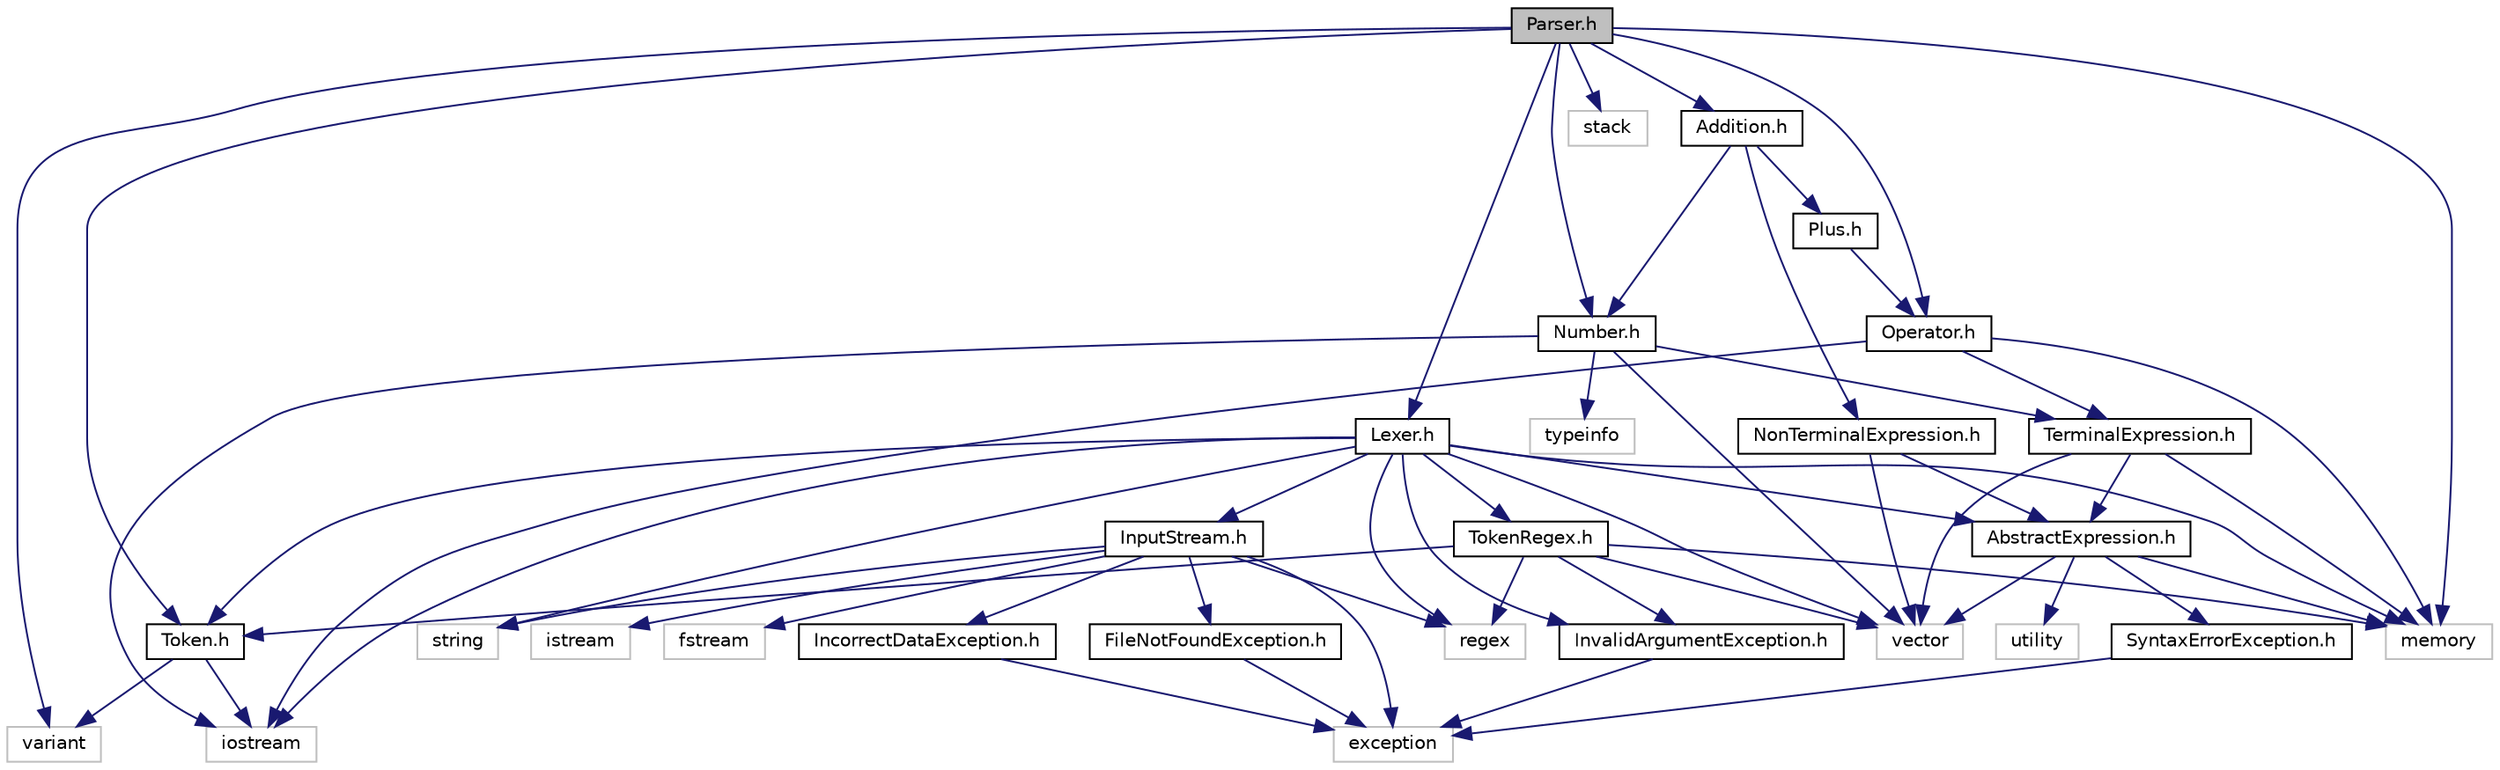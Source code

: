digraph "Parser.h"
{
 // LATEX_PDF_SIZE
  edge [fontname="Helvetica",fontsize="10",labelfontname="Helvetica",labelfontsize="10"];
  node [fontname="Helvetica",fontsize="10",shape=record];
  Node0 [label="Parser.h",height=0.2,width=0.4,color="black", fillcolor="grey75", style="filled", fontcolor="black",tooltip=" "];
  Node0 -> Node1 [color="midnightblue",fontsize="10",style="solid",fontname="Helvetica"];
  Node1 [label="Lexer.h",height=0.2,width=0.4,color="black", fillcolor="white", style="filled",URL="$_lexer_8h.html",tooltip=" "];
  Node1 -> Node2 [color="midnightblue",fontsize="10",style="solid",fontname="Helvetica"];
  Node2 [label="string",height=0.2,width=0.4,color="grey75", fillcolor="white", style="filled",tooltip=" "];
  Node1 -> Node3 [color="midnightblue",fontsize="10",style="solid",fontname="Helvetica"];
  Node3 [label="iostream",height=0.2,width=0.4,color="grey75", fillcolor="white", style="filled",tooltip=" "];
  Node1 -> Node4 [color="midnightblue",fontsize="10",style="solid",fontname="Helvetica"];
  Node4 [label="memory",height=0.2,width=0.4,color="grey75", fillcolor="white", style="filled",tooltip=" "];
  Node1 -> Node5 [color="midnightblue",fontsize="10",style="solid",fontname="Helvetica"];
  Node5 [label="vector",height=0.2,width=0.4,color="grey75", fillcolor="white", style="filled",tooltip=" "];
  Node1 -> Node6 [color="midnightblue",fontsize="10",style="solid",fontname="Helvetica"];
  Node6 [label="AbstractExpression.h",height=0.2,width=0.4,color="black", fillcolor="white", style="filled",URL="$_abstract_expression_8h.html",tooltip=" "];
  Node6 -> Node4 [color="midnightblue",fontsize="10",style="solid",fontname="Helvetica"];
  Node6 -> Node5 [color="midnightblue",fontsize="10",style="solid",fontname="Helvetica"];
  Node6 -> Node7 [color="midnightblue",fontsize="10",style="solid",fontname="Helvetica"];
  Node7 [label="utility",height=0.2,width=0.4,color="grey75", fillcolor="white", style="filled",tooltip=" "];
  Node6 -> Node8 [color="midnightblue",fontsize="10",style="solid",fontname="Helvetica"];
  Node8 [label="SyntaxErrorException.h",height=0.2,width=0.4,color="black", fillcolor="white", style="filled",URL="$_syntax_error_exception_8h.html",tooltip=" "];
  Node8 -> Node9 [color="midnightblue",fontsize="10",style="solid",fontname="Helvetica"];
  Node9 [label="exception",height=0.2,width=0.4,color="grey75", fillcolor="white", style="filled",tooltip=" "];
  Node1 -> Node10 [color="midnightblue",fontsize="10",style="solid",fontname="Helvetica"];
  Node10 [label="regex",height=0.2,width=0.4,color="grey75", fillcolor="white", style="filled",tooltip=" "];
  Node1 -> Node11 [color="midnightblue",fontsize="10",style="solid",fontname="Helvetica"];
  Node11 [label="TokenRegex.h",height=0.2,width=0.4,color="black", fillcolor="white", style="filled",URL="$_token_regex_8h.html",tooltip=" "];
  Node11 -> Node10 [color="midnightblue",fontsize="10",style="solid",fontname="Helvetica"];
  Node11 -> Node5 [color="midnightblue",fontsize="10",style="solid",fontname="Helvetica"];
  Node11 -> Node4 [color="midnightblue",fontsize="10",style="solid",fontname="Helvetica"];
  Node11 -> Node12 [color="midnightblue",fontsize="10",style="solid",fontname="Helvetica"];
  Node12 [label="Token.h",height=0.2,width=0.4,color="black", fillcolor="white", style="filled",URL="$_token_8h.html",tooltip=" "];
  Node12 -> Node3 [color="midnightblue",fontsize="10",style="solid",fontname="Helvetica"];
  Node12 -> Node13 [color="midnightblue",fontsize="10",style="solid",fontname="Helvetica"];
  Node13 [label="variant",height=0.2,width=0.4,color="grey75", fillcolor="white", style="filled",tooltip=" "];
  Node11 -> Node14 [color="midnightblue",fontsize="10",style="solid",fontname="Helvetica"];
  Node14 [label="InvalidArgumentException.h",height=0.2,width=0.4,color="black", fillcolor="white", style="filled",URL="$_invalid_argument_exception_8h.html",tooltip=" "];
  Node14 -> Node9 [color="midnightblue",fontsize="10",style="solid",fontname="Helvetica"];
  Node1 -> Node12 [color="midnightblue",fontsize="10",style="solid",fontname="Helvetica"];
  Node1 -> Node14 [color="midnightblue",fontsize="10",style="solid",fontname="Helvetica"];
  Node1 -> Node15 [color="midnightblue",fontsize="10",style="solid",fontname="Helvetica"];
  Node15 [label="InputStream.h",height=0.2,width=0.4,color="black", fillcolor="white", style="filled",URL="$_input_stream_8h.html",tooltip=" "];
  Node15 -> Node2 [color="midnightblue",fontsize="10",style="solid",fontname="Helvetica"];
  Node15 -> Node16 [color="midnightblue",fontsize="10",style="solid",fontname="Helvetica"];
  Node16 [label="fstream",height=0.2,width=0.4,color="grey75", fillcolor="white", style="filled",tooltip=" "];
  Node15 -> Node9 [color="midnightblue",fontsize="10",style="solid",fontname="Helvetica"];
  Node15 -> Node10 [color="midnightblue",fontsize="10",style="solid",fontname="Helvetica"];
  Node15 -> Node17 [color="midnightblue",fontsize="10",style="solid",fontname="Helvetica"];
  Node17 [label="istream",height=0.2,width=0.4,color="grey75", fillcolor="white", style="filled",tooltip=" "];
  Node15 -> Node18 [color="midnightblue",fontsize="10",style="solid",fontname="Helvetica"];
  Node18 [label="IncorrectDataException.h",height=0.2,width=0.4,color="black", fillcolor="white", style="filled",URL="$_incorrect_data_exception_8h.html",tooltip=" "];
  Node18 -> Node9 [color="midnightblue",fontsize="10",style="solid",fontname="Helvetica"];
  Node15 -> Node19 [color="midnightblue",fontsize="10",style="solid",fontname="Helvetica"];
  Node19 [label="FileNotFoundException.h",height=0.2,width=0.4,color="black", fillcolor="white", style="filled",URL="$_file_not_found_exception_8h.html",tooltip=" "];
  Node19 -> Node9 [color="midnightblue",fontsize="10",style="solid",fontname="Helvetica"];
  Node0 -> Node12 [color="midnightblue",fontsize="10",style="solid",fontname="Helvetica"];
  Node0 -> Node20 [color="midnightblue",fontsize="10",style="solid",fontname="Helvetica"];
  Node20 [label="stack",height=0.2,width=0.4,color="grey75", fillcolor="white", style="filled",tooltip=" "];
  Node0 -> Node21 [color="midnightblue",fontsize="10",style="solid",fontname="Helvetica"];
  Node21 [label="Number.h",height=0.2,width=0.4,color="black", fillcolor="white", style="filled",URL="$_number_8h.html",tooltip=" "];
  Node21 -> Node3 [color="midnightblue",fontsize="10",style="solid",fontname="Helvetica"];
  Node21 -> Node5 [color="midnightblue",fontsize="10",style="solid",fontname="Helvetica"];
  Node21 -> Node22 [color="midnightblue",fontsize="10",style="solid",fontname="Helvetica"];
  Node22 [label="typeinfo",height=0.2,width=0.4,color="grey75", fillcolor="white", style="filled",tooltip=" "];
  Node21 -> Node23 [color="midnightblue",fontsize="10",style="solid",fontname="Helvetica"];
  Node23 [label="TerminalExpression.h",height=0.2,width=0.4,color="black", fillcolor="white", style="filled",URL="$_terminal_expression_8h.html",tooltip=" "];
  Node23 -> Node4 [color="midnightblue",fontsize="10",style="solid",fontname="Helvetica"];
  Node23 -> Node6 [color="midnightblue",fontsize="10",style="solid",fontname="Helvetica"];
  Node23 -> Node5 [color="midnightblue",fontsize="10",style="solid",fontname="Helvetica"];
  Node0 -> Node24 [color="midnightblue",fontsize="10",style="solid",fontname="Helvetica"];
  Node24 [label="Operator.h",height=0.2,width=0.4,color="black", fillcolor="white", style="filled",URL="$_operator_8h.html",tooltip=" "];
  Node24 -> Node3 [color="midnightblue",fontsize="10",style="solid",fontname="Helvetica"];
  Node24 -> Node4 [color="midnightblue",fontsize="10",style="solid",fontname="Helvetica"];
  Node24 -> Node23 [color="midnightblue",fontsize="10",style="solid",fontname="Helvetica"];
  Node0 -> Node13 [color="midnightblue",fontsize="10",style="solid",fontname="Helvetica"];
  Node0 -> Node25 [color="midnightblue",fontsize="10",style="solid",fontname="Helvetica"];
  Node25 [label="Addition.h",height=0.2,width=0.4,color="black", fillcolor="white", style="filled",URL="$_addition_8h.html",tooltip=" "];
  Node25 -> Node26 [color="midnightblue",fontsize="10",style="solid",fontname="Helvetica"];
  Node26 [label="NonTerminalExpression.h",height=0.2,width=0.4,color="black", fillcolor="white", style="filled",URL="$_non_terminal_expression_8h.html",tooltip=" "];
  Node26 -> Node6 [color="midnightblue",fontsize="10",style="solid",fontname="Helvetica"];
  Node26 -> Node5 [color="midnightblue",fontsize="10",style="solid",fontname="Helvetica"];
  Node25 -> Node27 [color="midnightblue",fontsize="10",style="solid",fontname="Helvetica"];
  Node27 [label="Plus.h",height=0.2,width=0.4,color="black", fillcolor="white", style="filled",URL="$_plus_8h.html",tooltip=" "];
  Node27 -> Node24 [color="midnightblue",fontsize="10",style="solid",fontname="Helvetica"];
  Node25 -> Node21 [color="midnightblue",fontsize="10",style="solid",fontname="Helvetica"];
  Node0 -> Node4 [color="midnightblue",fontsize="10",style="solid",fontname="Helvetica"];
}
